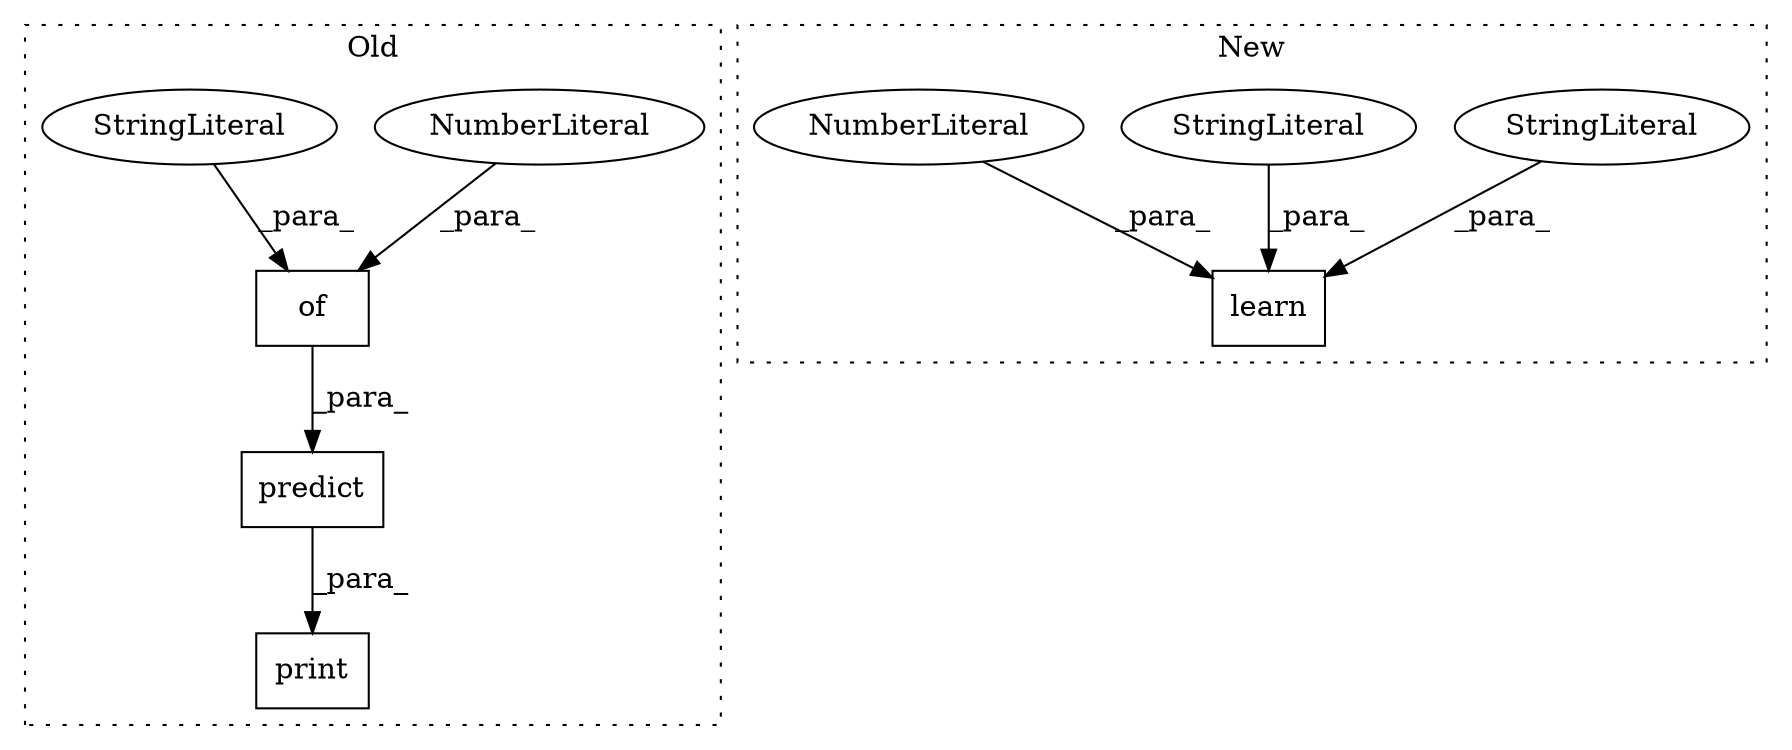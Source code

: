 digraph G {
subgraph cluster0 {
1 [label="predict" a="32" s="225,329" l="8,1" shape="box"];
5 [label="print" a="32" s="215,343" l="6,1" shape="box"];
7 [label="of" a="32" s="237,323" l="3,1" shape="box"];
8 [label="NumberLiteral" a="34" s="282" l="1" shape="ellipse"];
9 [label="StringLiteral" a="45" s="312" l="6" shape="ellipse"];
label = "Old";
style="dotted";
}
subgraph cluster1 {
2 [label="learn" a="32" s="260,397" l="6,1" shape="box"];
3 [label="StringLiteral" a="45" s="389" l="8" shape="ellipse"];
4 [label="StringLiteral" a="45" s="306" l="74" shape="ellipse"];
6 [label="NumberLiteral" a="34" s="386" l="2" shape="ellipse"];
label = "New";
style="dotted";
}
1 -> 5 [label="_para_"];
3 -> 2 [label="_para_"];
4 -> 2 [label="_para_"];
6 -> 2 [label="_para_"];
7 -> 1 [label="_para_"];
8 -> 7 [label="_para_"];
9 -> 7 [label="_para_"];
}